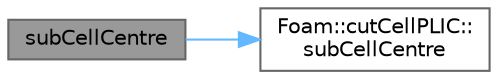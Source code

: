 digraph "subCellCentre"
{
 // LATEX_PDF_SIZE
  bgcolor="transparent";
  edge [fontname=Helvetica,fontsize=10,labelfontname=Helvetica,labelfontsize=10];
  node [fontname=Helvetica,fontsize=10,shape=box,height=0.2,width=0.4];
  rankdir="LR";
  Node1 [id="Node000001",label="subCellCentre",height=0.2,width=0.4,color="gray40", fillcolor="grey60", style="filled", fontcolor="black",tooltip=" "];
  Node1 -> Node2 [id="edge1_Node000001_Node000002",color="steelblue1",style="solid",tooltip=" "];
  Node2 [id="Node000002",label="Foam::cutCellPLIC::\lsubCellCentre",height=0.2,width=0.4,color="grey40", fillcolor="white", style="filled",URL="$classFoam_1_1cutCellPLIC.html#aecc474314f0418c8673f60fdb49492b5",tooltip=" "];
}
